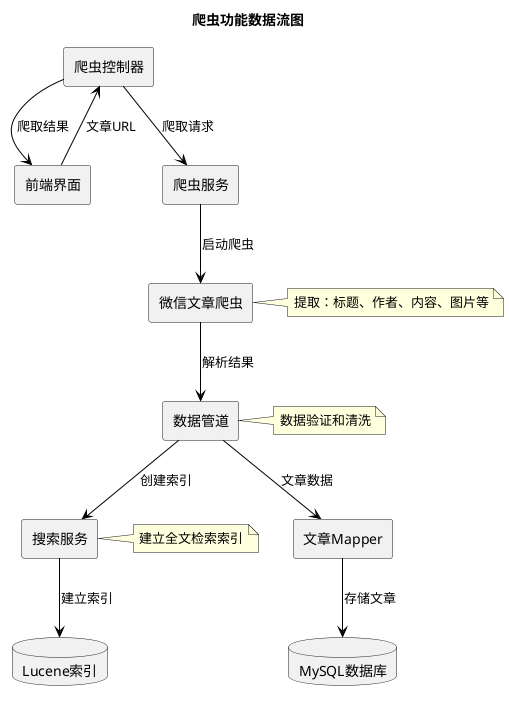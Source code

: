 @startuml

skinparam {
    BackgroundColor White
    ArrowColor Black
    BorderColor Black
}

title 爬虫功能数据流图

rectangle "前端界面" as Frontend
rectangle "爬虫控制器" as CrawlerController
rectangle "爬虫服务" as CrawlerService
rectangle "微信文章爬虫" as WeChatSpider
rectangle "数据管道" as DatabasePipeline
rectangle "文章Mapper" as ArticleMapper
rectangle "搜索服务" as SearchService
database "MySQL数据库" as Database
database "Lucene索引" as LuceneIndex

Frontend --> CrawlerController : "文章URL"
CrawlerController --> CrawlerService : "爬取请求"
CrawlerService --> WeChatSpider : "启动爬虫"
WeChatSpider --> DatabasePipeline : "解析结果"
DatabasePipeline --> ArticleMapper : "文章数据"
ArticleMapper --> Database : "存储文章"
DatabasePipeline --> SearchService : "创建索引"
SearchService --> LuceneIndex : "建立索引"
CrawlerController --> Frontend : "爬取结果"

note right of WeChatSpider
  提取：标题、作者、内容、图片等
end note

note right of DatabasePipeline
  数据验证和清洗
end note

note right of SearchService
  建立全文检索索引
end note

@enduml